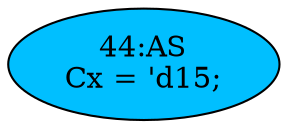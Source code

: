 strict digraph "" {
	node [label="\N"];
	"44:AS"	 [ast="<pyverilog.vparser.ast.Assign object at 0x7fdf564d1050>",
		def_var="['Cx']",
		fillcolor=deepskyblue,
		label="44:AS
Cx = 'd15;",
		statements="[]",
		style=filled,
		typ=Assign,
		use_var="[]"];
}
